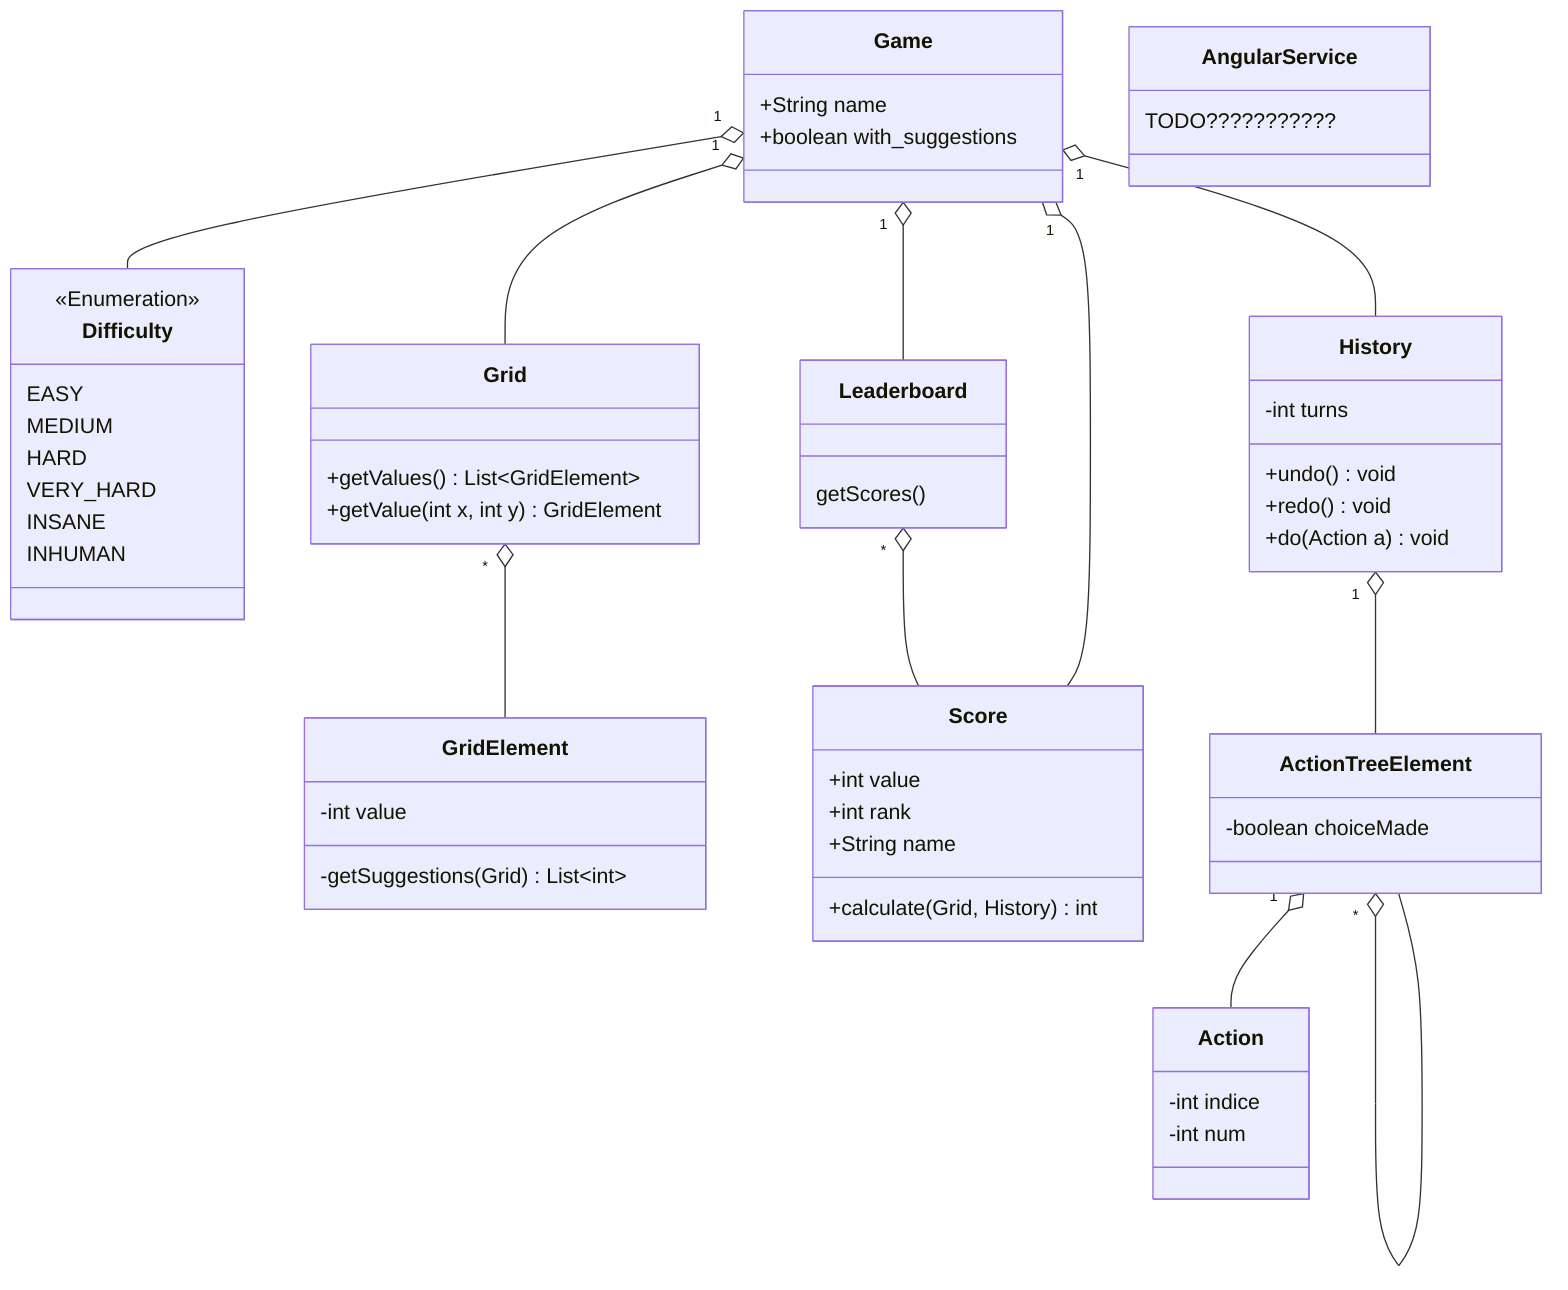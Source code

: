 classDiagram
            
    class Game{
        +String name
        +boolean with_suggestions
    }

    Game "1" o-- Difficulty
    class Difficulty{
        <<Enumeration>>
        EASY
        MEDIUM
        HARD
        VERY_HARD
        INSANE
        INHUMAN
    }

    Game "1" o-- Grid
    class Grid{
      +getValues() List~GridElement~
      +getValue(int x, int y) GridElement
    }
    Grid "*" o-- GridElement
    class GridElement{
      -int value
      -getSuggestions(Grid) List~int~
    }


    Game "1" o-- Leaderboard
    class Leaderboard{
        getScores() 
    }

    Leaderboard "*" o-- Score
    Game "1" o-- Score
    class Score{
      +int value
      +int rank
      +String name
      +calculate(Grid, History) int
    }

    Game "1" o-- History
    class History{
        -int turns

        +undo() void
        +redo() void
        +do(Action a) void
    }

    History "1" o-- ActionTreeElement
    class Action{
        -int indice
        -int num
    }
    ActionTreeElement "1" o-- Action
    ActionTreeElement "*" o-- ActionTreeElement
    class ActionTreeElement{
        -boolean choiceMade
    }

    class AngularService{
        TODO???????????
    }
